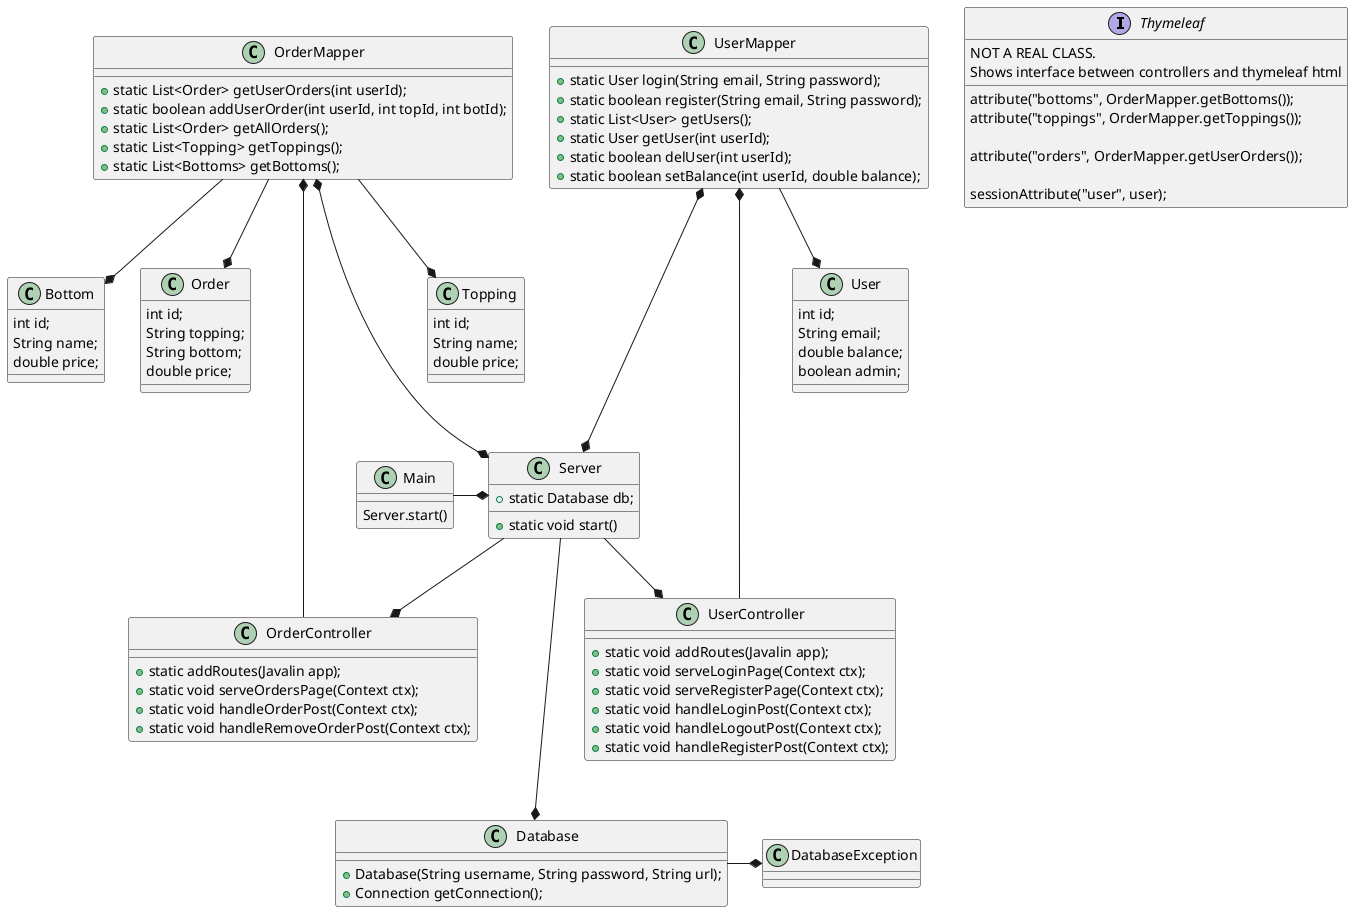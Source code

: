 @startuml

interface Thymeleaf {
    NOT A REAL CLASS.
    Shows interface between controllers and thymeleaf html
    attribute("bottoms", OrderMapper.getBottoms());
    attribute("toppings", OrderMapper.getToppings());

    attribute("orders", OrderMapper.getUserOrders());

    sessionAttribute("user", user);
}

class Main {
    Server.start()
}

class Server {
    + static Database db;
    + static void start()
}

class OrderController {
    + static addRoutes(Javalin app);
    + static void serveOrdersPage(Context ctx);
    + static void handleOrderPost(Context ctx);
    + static void handleRemoveOrderPost(Context ctx);
}

class User {
    int id;
    String email;
    double balance;
    boolean admin;
}

class UserMapper {
    + static User login(String email, String password);
    + static boolean register(String email, String password);
    + static List<User> getUsers();
    + static User getUser(int userId);
    + static boolean delUser(int userId);
    + static boolean setBalance(int userId, double balance);
}

class UserController {
    + static void addRoutes(Javalin app);
    + static void serveLoginPage(Context ctx);
    + static void serveRegisterPage(Context ctx);
    + static void handleLoginPost(Context ctx);
    + static void handleLogoutPost(Context ctx);
    + static void handleRegisterPost(Context ctx);
}

class Topping {
    int id;
    String name;
    double price;
}

class Bottom {
    int id;
    String name;
    double price;
}

class Order {
    int id;
    String topping;
    String bottom;
    double price;
}

class OrderMapper {
    + static List<Order> getUserOrders(int userId);
    + static boolean addUserOrder(int userId, int topId, int botId);
    + static List<Order> getAllOrders();
    + static List<Topping> getToppings();
    + static List<Bottoms> getBottoms();
}

class Database {
    + Database(String username, String password, String url);
    + Connection getConnection();
}

class DatabaseException {
}

Database -* DatabaseException
Server ---* Database

Main -* Server
Server --* UserController
Server --* OrderController
OrderMapper *---* Server
OrderMapper *-- OrderController
OrderMapper --* Topping
OrderMapper --* Bottom
OrderMapper --* Order
UserMapper *---* Server
UserMapper *-- UserController
UserMapper --* User


@enduml